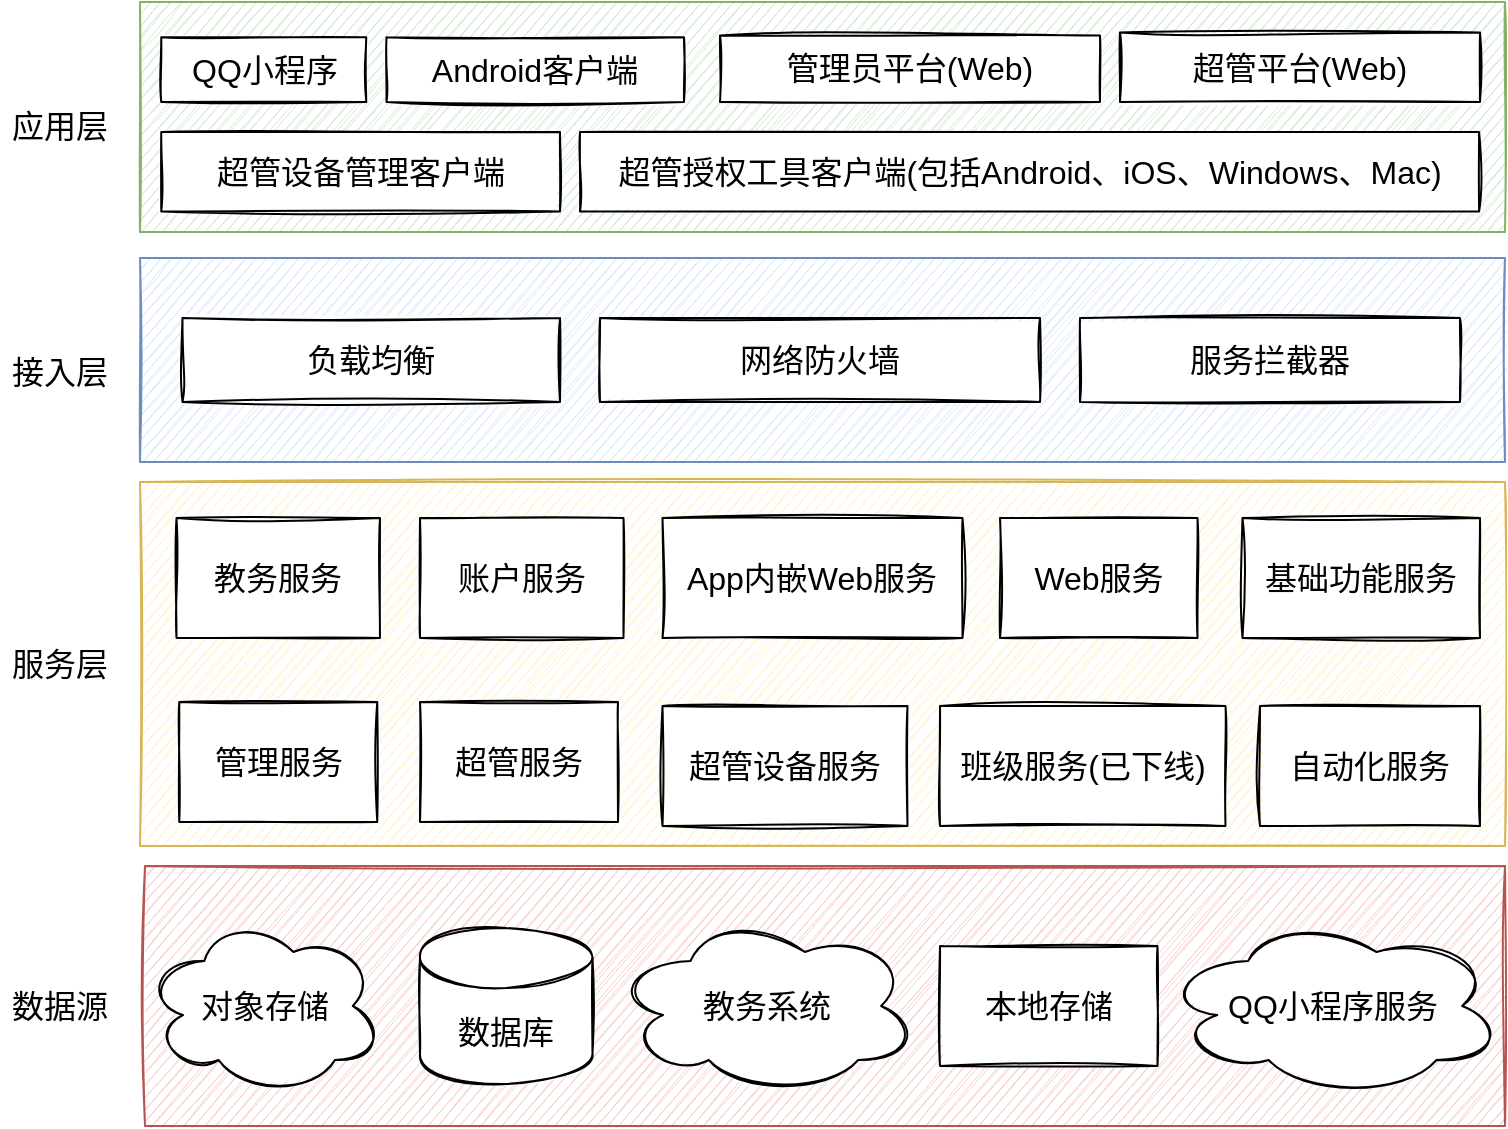 <mxfile version="16.5.1" type="device" pages="3"><diagram id="X-ZevOZ3WF04tHsJftMl" name="业务架构"><mxGraphModel dx="1038" dy="649" grid="1" gridSize="10" guides="1" tooltips="1" connect="1" arrows="1" fold="1" page="1" pageScale="1" pageWidth="827" pageHeight="1169" math="0" shadow="0"><root><mxCell id="0"/><mxCell id="1" parent="0"/><mxCell id="XX76mIYAO-r4ZB17DomH-38" value="" style="rounded=0;whiteSpace=wrap;html=1;sketch=1;fontSize=16;labelBackgroundColor=none;fillColor=#fff2cc;strokeColor=#d6b656;" parent="1" vertex="1"><mxGeometry x="100" y="310" width="682.5" height="182" as="geometry"/></mxCell><mxCell id="XX76mIYAO-r4ZB17DomH-39" value="" style="rounded=0;whiteSpace=wrap;html=1;sketch=1;fontSize=16;labelBackgroundColor=none;fillColor=#dae8fc;strokeColor=#6c8ebf;" parent="1" vertex="1"><mxGeometry x="100" y="198" width="682.5" height="102" as="geometry"/></mxCell><mxCell id="XX76mIYAO-r4ZB17DomH-40" value="" style="rounded=0;whiteSpace=wrap;html=1;sketch=1;fontSize=16;labelBackgroundColor=none;fillColor=#d5e8d4;strokeColor=#82b366;" parent="1" vertex="1"><mxGeometry x="100" y="70" width="682.5" height="115" as="geometry"/></mxCell><mxCell id="XX76mIYAO-r4ZB17DomH-41" value="" style="rounded=0;whiteSpace=wrap;html=1;sketch=1;fontSize=16;labelBackgroundColor=none;fillColor=#f8cecc;strokeColor=#b85450;" parent="1" vertex="1"><mxGeometry x="102.5" y="502" width="680" height="130" as="geometry"/></mxCell><mxCell id="XX76mIYAO-r4ZB17DomH-47" value="数据库" style="shape=cylinder3;whiteSpace=wrap;html=1;boundedLbl=1;backgroundOutline=1;size=15;sketch=1;fontSize=16;" parent="1" vertex="1"><mxGeometry x="240" y="533" width="86.25" height="78" as="geometry"/></mxCell><mxCell id="XX76mIYAO-r4ZB17DomH-52" value="对象存储" style="ellipse;shape=cloud;whiteSpace=wrap;html=1;sketch=1;fontSize=16;" parent="1" vertex="1"><mxGeometry x="102.5" y="527" width="118.75" height="90" as="geometry"/></mxCell><mxCell id="XX76mIYAO-r4ZB17DomH-53" value="负载均衡" style="rounded=0;whiteSpace=wrap;html=1;sketch=1;fontSize=16;" parent="1" vertex="1"><mxGeometry x="121.25" y="228" width="188.75" height="42" as="geometry"/></mxCell><mxCell id="XX76mIYAO-r4ZB17DomH-55" value="教务服务" style="rounded=0;whiteSpace=wrap;html=1;sketch=1;fontSize=16;" parent="1" vertex="1"><mxGeometry x="118.25" y="328" width="101.75" height="60" as="geometry"/></mxCell><mxCell id="XX76mIYAO-r4ZB17DomH-56" value="App内嵌Web服务" style="rounded=0;whiteSpace=wrap;html=1;sketch=1;fontSize=16;" parent="1" vertex="1"><mxGeometry x="361.25" y="328" width="150" height="60" as="geometry"/></mxCell><mxCell id="XX76mIYAO-r4ZB17DomH-60" value="管理员平台(Web)" style="rounded=0;whiteSpace=wrap;html=1;sketch=1;fontSize=16;" parent="1" vertex="1"><mxGeometry x="390" y="86.75" width="190" height="33.25" as="geometry"/></mxCell><mxCell id="XX76mIYAO-r4ZB17DomH-61" value="QQ小程序" style="rounded=0;whiteSpace=wrap;html=1;sketch=1;fontSize=16;" parent="1" vertex="1"><mxGeometry x="110.63" y="87.63" width="102.5" height="32.37" as="geometry"/></mxCell><mxCell id="XX76mIYAO-r4ZB17DomH-62" value="Android客户端" style="rounded=0;whiteSpace=wrap;html=1;sketch=1;fontSize=16;" parent="1" vertex="1"><mxGeometry x="223.25" y="87.63" width="148.75" height="32.37" as="geometry"/></mxCell><mxCell id="XX76mIYAO-r4ZB17DomH-71" value="数据源" style="text;html=1;strokeColor=none;fillColor=none;align=center;verticalAlign=middle;whiteSpace=wrap;rounded=0;labelBackgroundColor=none;sketch=1;fontSize=16;" parent="1" vertex="1"><mxGeometry x="30" y="557" width="60" height="30" as="geometry"/></mxCell><mxCell id="XX76mIYAO-r4ZB17DomH-72" value="应用层" style="text;html=1;strokeColor=none;fillColor=none;align=center;verticalAlign=middle;whiteSpace=wrap;rounded=0;labelBackgroundColor=none;sketch=1;fontSize=16;" parent="1" vertex="1"><mxGeometry x="30" y="117.25" width="60" height="30" as="geometry"/></mxCell><mxCell id="XX76mIYAO-r4ZB17DomH-73" value="接入层" style="text;html=1;strokeColor=none;fillColor=none;align=center;verticalAlign=middle;whiteSpace=wrap;rounded=0;labelBackgroundColor=none;sketch=1;fontSize=16;" parent="1" vertex="1"><mxGeometry x="30" y="240" width="60" height="30" as="geometry"/></mxCell><mxCell id="XX76mIYAO-r4ZB17DomH-74" value="服务层" style="text;html=1;strokeColor=none;fillColor=none;align=center;verticalAlign=middle;whiteSpace=wrap;rounded=0;labelBackgroundColor=none;sketch=1;fontSize=16;" parent="1" vertex="1"><mxGeometry x="30" y="386" width="60" height="30" as="geometry"/></mxCell><mxCell id="XX76mIYAO-r4ZB17DomH-75" value="本地存储" style="rounded=0;whiteSpace=wrap;html=1;sketch=1;fontSize=16;" parent="1" vertex="1"><mxGeometry x="500" y="542" width="108.75" height="60" as="geometry"/></mxCell><mxCell id="XX76mIYAO-r4ZB17DomH-76" value="教务系统" style="ellipse;shape=cloud;whiteSpace=wrap;html=1;sketch=1;fontSize=16;" parent="1" vertex="1"><mxGeometry x="337.12" y="527" width="152.5" height="90" as="geometry"/></mxCell><mxCell id="XX76mIYAO-r4ZB17DomH-78" value="网络防火墙" style="rounded=0;whiteSpace=wrap;html=1;sketch=1;fontSize=16;" parent="1" vertex="1"><mxGeometry x="330" y="228" width="220" height="42" as="geometry"/></mxCell><mxCell id="XX76mIYAO-r4ZB17DomH-79" value="服务拦截器" style="rounded=0;whiteSpace=wrap;html=1;sketch=1;fontSize=16;" parent="1" vertex="1"><mxGeometry x="570" y="228" width="190" height="42" as="geometry"/></mxCell><mxCell id="XX76mIYAO-r4ZB17DomH-81" value="账户服务" style="rounded=0;whiteSpace=wrap;html=1;sketch=1;fontSize=16;" parent="1" vertex="1"><mxGeometry x="240" y="328" width="101.75" height="60" as="geometry"/></mxCell><mxCell id="XX76mIYAO-r4ZB17DomH-82" value="Web服务" style="rounded=0;whiteSpace=wrap;html=1;sketch=1;fontSize=16;" parent="1" vertex="1"><mxGeometry x="530" y="328" width="98.75" height="60" as="geometry"/></mxCell><mxCell id="XX76mIYAO-r4ZB17DomH-84" value="超管设备服务" style="rounded=0;whiteSpace=wrap;html=1;sketch=1;fontSize=16;" parent="1" vertex="1"><mxGeometry x="361.25" y="422" width="122.5" height="60" as="geometry"/></mxCell><mxCell id="XX76mIYAO-r4ZB17DomH-85" value="基础功能服务" style="rounded=0;whiteSpace=wrap;html=1;sketch=1;fontSize=16;" parent="1" vertex="1"><mxGeometry x="651.25" y="328" width="118.75" height="60" as="geometry"/></mxCell><mxCell id="XX76mIYAO-r4ZB17DomH-86" value="超管服务" style="rounded=0;whiteSpace=wrap;html=1;sketch=1;fontSize=16;" parent="1" vertex="1"><mxGeometry x="240" y="420" width="99" height="60" as="geometry"/></mxCell><mxCell id="XX76mIYAO-r4ZB17DomH-88" value="管理服务" style="rounded=0;whiteSpace=wrap;html=1;sketch=1;fontSize=16;" parent="1" vertex="1"><mxGeometry x="119.63" y="420" width="99" height="60" as="geometry"/></mxCell><mxCell id="XX76mIYAO-r4ZB17DomH-90" value="班级服务(已下线)" style="rounded=0;whiteSpace=wrap;html=1;sketch=1;fontSize=16;" parent="1" vertex="1"><mxGeometry x="500" y="422" width="142.75" height="60" as="geometry"/></mxCell><mxCell id="XX76mIYAO-r4ZB17DomH-93" value="自动化服务" style="rounded=0;whiteSpace=wrap;html=1;sketch=1;fontSize=16;" parent="1" vertex="1"><mxGeometry x="660" y="422" width="110" height="60" as="geometry"/></mxCell><mxCell id="XX76mIYAO-r4ZB17DomH-94" value="超管平台(Web)" style="rounded=0;whiteSpace=wrap;html=1;sketch=1;fontSize=16;" parent="1" vertex="1"><mxGeometry x="590" y="85.25" width="180" height="34.75" as="geometry"/></mxCell><mxCell id="5zDHHqDj0dCOzAogAom2-1" value="QQ小程序服务" style="ellipse;shape=cloud;whiteSpace=wrap;html=1;sketch=1;fontSize=16;" parent="1" vertex="1"><mxGeometry x="611.25" y="527" width="171.25" height="90" as="geometry"/></mxCell><mxCell id="2NcuR3G4LiNfThhMuulz-1" value="超管授权工具客户端(包括Android、iOS、Windows、Mac)" style="rounded=0;whiteSpace=wrap;html=1;sketch=1;fontSize=16;" parent="1" vertex="1"><mxGeometry x="320" y="135" width="449.56" height="39.75" as="geometry"/></mxCell><mxCell id="2NcuR3G4LiNfThhMuulz-4" value="超管设备管理客户端" style="rounded=0;whiteSpace=wrap;html=1;sketch=1;fontSize=16;" parent="1" vertex="1"><mxGeometry x="110.63" y="135" width="199.37" height="39.75" as="geometry"/></mxCell></root></mxGraphModel></diagram><diagram id="SzL9TCVT_NT9c4ltLxHK" name="技术架构"><mxGraphModel dx="1481" dy="-243" grid="1" gridSize="10" guides="1" tooltips="1" connect="1" arrows="1" fold="1" page="1" pageScale="1" pageWidth="827" pageHeight="1169" math="0" shadow="0"><root><mxCell id="bq096kssrPDYW-RhwZ07-0"/><mxCell id="bq096kssrPDYW-RhwZ07-1" parent="bq096kssrPDYW-RhwZ07-0"/><mxCell id="Q7ApQDQQSKmRlkNseCdA-50" value="" style="rounded=0;whiteSpace=wrap;html=1;sketch=1;fontSize=16;labelBackgroundColor=none;fillColor=#60a917;fontColor=#ffffff;strokeColor=#2D7600;" parent="bq096kssrPDYW-RhwZ07-1" vertex="1"><mxGeometry x="44" y="2160" width="740" height="140" as="geometry"/></mxCell><mxCell id="Q7ApQDQQSKmRlkNseCdA-0" value="" style="rounded=0;whiteSpace=wrap;html=1;sketch=1;fontSize=16;labelBackgroundColor=none;fillColor=#1ba1e2;fontColor=#ffffff;strokeColor=#006EAF;" parent="bq096kssrPDYW-RhwZ07-1" vertex="1"><mxGeometry x="45.25" y="1763" width="738.75" height="377" as="geometry"/></mxCell><mxCell id="Q7ApQDQQSKmRlkNseCdA-2" value="" style="rounded=0;whiteSpace=wrap;html=1;sketch=1;fontSize=16;labelBackgroundColor=none;glass=0;" parent="bq096kssrPDYW-RhwZ07-1" vertex="1"><mxGeometry x="44" y="1190" width="740" height="505" as="geometry"/></mxCell><mxCell id="Q7ApQDQQSKmRlkNseCdA-4" value="MySQL" style="shape=cylinder3;whiteSpace=wrap;html=1;boundedLbl=1;backgroundOutline=1;size=15;sketch=1;fontSize=16;" parent="bq096kssrPDYW-RhwZ07-1" vertex="1"><mxGeometry x="154" y="2044" width="116" height="80" as="geometry"/></mxCell><mxCell id="Q7ApQDQQSKmRlkNseCdA-5" value="腾讯云COS&lt;br&gt;对象存储" style="ellipse;shape=cloud;whiteSpace=wrap;html=1;sketch=1;fontSize=16;" parent="bq096kssrPDYW-RhwZ07-1" vertex="1"><mxGeometry x="123.5" y="2197" width="152.5" height="90" as="geometry"/></mxCell><mxCell id="Q7ApQDQQSKmRlkNseCdA-9" value="" style="rounded=0;whiteSpace=wrap;html=1;sketch=1;fontSize=16;fillColor=#f8cecc;strokeColor=#b85450;" parent="bq096kssrPDYW-RhwZ07-1" vertex="1"><mxGeometry x="631" y="1237" width="140" height="210" as="geometry"/></mxCell><mxCell id="Q7ApQDQQSKmRlkNseCdA-10" value="" style="rounded=0;whiteSpace=wrap;html=1;sketch=1;fontSize=16;fillColor=#d5e8d4;strokeColor=#82b366;" parent="bq096kssrPDYW-RhwZ07-1" vertex="1"><mxGeometry x="55" y="1237" width="135" height="210" as="geometry"/></mxCell><mxCell id="Q7ApQDQQSKmRlkNseCdA-11" value="" style="rounded=0;whiteSpace=wrap;html=1;sketch=1;fontSize=16;fillColor=#fff2cc;strokeColor=#d6b656;" parent="bq096kssrPDYW-RhwZ07-1" vertex="1"><mxGeometry x="203" y="1237" width="418" height="210" as="geometry"/></mxCell><mxCell id="Q7ApQDQQSKmRlkNseCdA-12" value="" style="rounded=0;whiteSpace=wrap;html=1;sketch=1;fontSize=16;fillColor=#dae8fc;strokeColor=#6c8ebf;" parent="bq096kssrPDYW-RhwZ07-1" vertex="1"><mxGeometry x="170" y="1460" width="450" height="220" as="geometry"/></mxCell><mxCell id="Q7ApQDQQSKmRlkNseCdA-16" value="Docker环境" style="text;html=1;strokeColor=none;fillColor=none;align=center;verticalAlign=middle;whiteSpace=wrap;rounded=0;labelBackgroundColor=none;sketch=1;fontSize=16;" parent="bq096kssrPDYW-RhwZ07-1" vertex="1"><mxGeometry x="57.75" y="1779" width="90" height="30" as="geometry"/></mxCell><mxCell id="Q7ApQDQQSKmRlkNseCdA-17" value="Redis数据库" style="rounded=0;whiteSpace=wrap;html=1;sketch=1;fontSize=16;" parent="bq096kssrPDYW-RhwZ07-1" vertex="1"><mxGeometry x="364" y="2054" width="110" height="60" as="geometry"/></mxCell><mxCell id="Q7ApQDQQSKmRlkNseCdA-18" value="教务系统" style="ellipse;shape=cloud;whiteSpace=wrap;html=1;sketch=1;fontSize=16;" parent="bq096kssrPDYW-RhwZ07-1" vertex="1"><mxGeometry x="337.75" y="2197" width="152.5" height="90" as="geometry"/></mxCell><mxCell id="Q7ApQDQQSKmRlkNseCdA-19" value="CVM安全组" style="rounded=0;whiteSpace=wrap;html=1;sketch=1;fontSize=16;fillColor=#f8cecc;strokeColor=#b85450;gradientColor=#ea6b66;" parent="bq096kssrPDYW-RhwZ07-1" vertex="1"><mxGeometry x="44.25" y="1708" width="740" height="42" as="geometry"/></mxCell><mxCell id="Q7ApQDQQSKmRlkNseCdA-29" value="" style="rounded=0;whiteSpace=wrap;html=1;sketch=1;fontSize=16;fillColor=#e1d5e7;strokeColor=#9673a6;" parent="bq096kssrPDYW-RhwZ07-1" vertex="1"><mxGeometry x="630" y="1460" width="140" height="220" as="geometry"/></mxCell><mxCell id="Q7ApQDQQSKmRlkNseCdA-30" value="本地存储" style="rounded=0;whiteSpace=wrap;html=1;sketch=1;fontSize=16;" parent="bq096kssrPDYW-RhwZ07-1" vertex="1"><mxGeometry x="582" y="2054" width="84.5" height="60" as="geometry"/></mxCell><mxCell id="Q7ApQDQQSKmRlkNseCdA-35" value="Mybatis" style="rounded=0;whiteSpace=wrap;html=1;sketch=1;fontSize=16;" parent="bq096kssrPDYW-RhwZ07-1" vertex="1"><mxGeometry x="226.75" y="1982" width="80" height="42" as="geometry"/></mxCell><mxCell id="Q7ApQDQQSKmRlkNseCdA-38" value="COS Java SDK" style="rounded=0;whiteSpace=wrap;html=1;sketch=1;fontSize=16;" parent="bq096kssrPDYW-RhwZ07-1" vertex="1"><mxGeometry x="86.75" y="1982" width="127.25" height="42" as="geometry"/></mxCell><mxCell id="Q7ApQDQQSKmRlkNseCdA-39" value="RedisTemplate" style="rounded=0;whiteSpace=wrap;html=1;sketch=1;fontSize=16;" parent="bq096kssrPDYW-RhwZ07-1" vertex="1"><mxGeometry x="411" y="1982" width="121.75" height="42" as="geometry"/></mxCell><mxCell id="Q7ApQDQQSKmRlkNseCdA-40" value="IO" style="rounded=0;whiteSpace=wrap;html=1;sketch=1;fontSize=16;" parent="bq096kssrPDYW-RhwZ07-1" vertex="1"><mxGeometry x="544.75" y="1982" width="61" height="42" as="geometry"/></mxCell><mxCell id="Q7ApQDQQSKmRlkNseCdA-41" value="Jsoup" style="rounded=0;whiteSpace=wrap;html=1;sketch=1;fontSize=16;" parent="bq096kssrPDYW-RhwZ07-1" vertex="1"><mxGeometry x="319.5" y="1982" width="82.5" height="42" as="geometry"/></mxCell><mxCell id="Q7ApQDQQSKmRlkNseCdA-43" value="SpringBoot 主服务" style="rounded=0;whiteSpace=wrap;html=1;sketch=1;fontSize=16;" parent="bq096kssrPDYW-RhwZ07-1" vertex="1"><mxGeometry x="86.75" y="1891" width="170" height="62" as="geometry"/></mxCell><mxCell id="Q7ApQDQQSKmRlkNseCdA-44" value="Nginx负载均衡" style="rounded=0;whiteSpace=wrap;html=1;sketch=1;fontSize=16;" parent="bq096kssrPDYW-RhwZ07-1" vertex="1"><mxGeometry x="86.75" y="1824" width="362" height="42" as="geometry"/></mxCell><mxCell id="Q7ApQDQQSKmRlkNseCdA-46" value="Nginx Web服务" style="rounded=0;whiteSpace=wrap;html=1;sketch=1;fontSize=16;" parent="bq096kssrPDYW-RhwZ07-1" vertex="1"><mxGeometry x="474" y="1824" width="262" height="46" as="geometry"/></mxCell><mxCell id="Q7ApQDQQSKmRlkNseCdA-47" value="SpringBoot备用服务" style="rounded=0;whiteSpace=wrap;html=1;sketch=1;fontSize=16;" parent="bq096kssrPDYW-RhwZ07-1" vertex="1"><mxGeometry x="276" y="1891" width="170" height="62" as="geometry"/></mxCell><mxCell id="Q7ApQDQQSKmRlkNseCdA-49" value="PHP服务" style="rounded=0;whiteSpace=wrap;html=1;sketch=1;fontSize=16;" parent="bq096kssrPDYW-RhwZ07-1" vertex="1"><mxGeometry x="474" y="1894" width="110.25" height="60" as="geometry"/></mxCell><mxCell id="Q7ApQDQQSKmRlkNseCdA-52" value="外部服务" style="text;html=1;strokeColor=none;fillColor=none;align=center;verticalAlign=middle;whiteSpace=wrap;rounded=0;labelBackgroundColor=none;sketch=1;fontSize=16;" parent="bq096kssrPDYW-RhwZ07-1" vertex="1"><mxGeometry x="57.75" y="2167" width="76.25" height="30" as="geometry"/></mxCell><mxCell id="Q7ApQDQQSKmRlkNseCdA-54" value="静态资源" style="rounded=0;whiteSpace=wrap;html=1;sketch=1;fontSize=16;" parent="bq096kssrPDYW-RhwZ07-1" vertex="1"><mxGeometry x="605.75" y="1894" width="130.25" height="60" as="geometry"/></mxCell><mxCell id="Q7ApQDQQSKmRlkNseCdA-59" value="RSA私钥解密" style="rounded=0;whiteSpace=wrap;html=1;sketch=1;fontSize=16;" parent="bq096kssrPDYW-RhwZ07-1" vertex="1"><mxGeometry x="620" y="1982" width="114" height="42" as="geometry"/></mxCell><mxCell id="YnrN71pcTv11qqJu61eA-0" value="QQ小程序服务" style="ellipse;shape=cloud;whiteSpace=wrap;html=1;sketch=1;fontSize=16;" parent="bq096kssrPDYW-RhwZ07-1" vertex="1"><mxGeometry x="534.25" y="2197" width="180" height="90" as="geometry"/></mxCell><mxCell id="oqumT6lEzxha9qpkjuc0-0" value="小程序Api" style="rounded=0;whiteSpace=wrap;html=1;sketch=1;fontSize=16;" parent="bq096kssrPDYW-RhwZ07-1" vertex="1"><mxGeometry x="70.19" y="1394.5" width="100.81" height="40" as="geometry"/></mxCell><mxCell id="oqumT6lEzxha9qpkjuc0-2" value="md5.js" style="rounded=0;whiteSpace=wrap;html=1;sketch=1;fontSize=16;" parent="bq096kssrPDYW-RhwZ07-1" vertex="1"><mxGeometry x="73.19" y="1284" width="100.81" height="40" as="geometry"/></mxCell><mxCell id="a2gzFF2xLHLWV6r1eGWB-1" value="QQ小程序" style="text;html=1;strokeColor=none;fillColor=none;align=center;verticalAlign=middle;whiteSpace=wrap;rounded=0;labelBackgroundColor=none;sketch=1;fontSize=16;" parent="bq096kssrPDYW-RhwZ07-1" vertex="1"><mxGeometry x="78.6" y="1247" width="90" height="30" as="geometry"/></mxCell><mxCell id="a2gzFF2xLHLWV6r1eGWB-2" value="自定义组件" style="rounded=0;whiteSpace=wrap;html=1;sketch=1;fontSize=16;" parent="bq096kssrPDYW-RhwZ07-1" vertex="1"><mxGeometry x="71.83" y="1339" width="100.81" height="40" as="geometry"/></mxCell><mxCell id="a2gzFF2xLHLWV6r1eGWB-3" value="Android客户端" style="text;html=1;strokeColor=none;fillColor=none;align=center;verticalAlign=middle;whiteSpace=wrap;rounded=0;labelBackgroundColor=none;sketch=1;fontSize=16;" parent="bq096kssrPDYW-RhwZ07-1" vertex="1"><mxGeometry x="214.5" y="1247" width="113.25" height="30" as="geometry"/></mxCell><mxCell id="a2gzFF2xLHLWV6r1eGWB-5" value="Retrofit" style="rounded=0;whiteSpace=wrap;html=1;sketch=1;fontSize=16;" parent="bq096kssrPDYW-RhwZ07-1" vertex="1"><mxGeometry x="214.94" y="1282" width="76.06" height="33" as="geometry"/></mxCell><mxCell id="a2gzFF2xLHLWV6r1eGWB-6" value="自定义控件" style="rounded=0;whiteSpace=wrap;html=1;sketch=1;fontSize=16;" parent="bq096kssrPDYW-RhwZ07-1" vertex="1"><mxGeometry x="214.94" y="1323.5" width="93.06" height="33" as="geometry"/></mxCell><mxCell id="a2gzFF2xLHLWV6r1eGWB-7" value="MVVM架构" style="rounded=0;whiteSpace=wrap;html=1;sketch=1;fontSize=16;" parent="bq096kssrPDYW-RhwZ07-1" vertex="1"><mxGeometry x="214.94" y="1365" width="93.06" height="33" as="geometry"/></mxCell><mxCell id="a2gzFF2xLHLWV6r1eGWB-9" value="MVVM架构" style="rounded=0;whiteSpace=wrap;html=1;sketch=1;fontSize=16;" parent="bq096kssrPDYW-RhwZ07-1" vertex="1"><mxGeometry x="214.94" y="1365" width="93.06" height="33" as="geometry"/></mxCell><mxCell id="a2gzFF2xLHLWV6r1eGWB-10" value="OkHttp" style="rounded=0;whiteSpace=wrap;html=1;sketch=1;fontSize=16;" parent="bq096kssrPDYW-RhwZ07-1" vertex="1"><mxGeometry x="213.6" y="1406" width="93.06" height="33" as="geometry"/></mxCell><mxCell id="a2gzFF2xLHLWV6r1eGWB-11" value="百度地图SDK" style="rounded=0;whiteSpace=wrap;html=1;sketch=1;fontSize=16;" parent="bq096kssrPDYW-RhwZ07-1" vertex="1"><mxGeometry x="304.22" y="1284" width="125.06" height="33" as="geometry"/></mxCell><mxCell id="a2gzFF2xLHLWV6r1eGWB-12" value="QMUI" style="rounded=0;whiteSpace=wrap;html=1;sketch=1;fontSize=16;" parent="bq096kssrPDYW-RhwZ07-1" vertex="1"><mxGeometry x="322.5" y="1323.5" width="88.5" height="33" as="geometry"/></mxCell><mxCell id="Bdmje8c8LEMRGHIwce9C-1" value="注解处理器" style="rounded=0;whiteSpace=wrap;html=1;sketch=1;fontSize=16;" parent="bq096kssrPDYW-RhwZ07-1" vertex="1"><mxGeometry x="321.25" y="1364.5" width="90" height="33" as="geometry"/></mxCell><mxCell id="Bdmje8c8LEMRGHIwce9C-2" value="Glide" style="rounded=0;whiteSpace=wrap;html=1;sketch=1;fontSize=16;" parent="bq096kssrPDYW-RhwZ07-1" vertex="1"><mxGeometry x="315" y="1406" width="90" height="33" as="geometry"/></mxCell><mxCell id="Bdmje8c8LEMRGHIwce9C-3" value="X5内核" style="rounded=0;whiteSpace=wrap;html=1;sketch=1;fontSize=16;" parent="bq096kssrPDYW-RhwZ07-1" vertex="1"><mxGeometry x="439" y="1284" width="79.75" height="33" as="geometry"/></mxCell><mxCell id="Bdmje8c8LEMRGHIwce9C-4" value="MMKV" style="rounded=0;whiteSpace=wrap;html=1;sketch=1;fontSize=16;" parent="bq096kssrPDYW-RhwZ07-1" vertex="1"><mxGeometry x="425" y="1325.5" width="60" height="33" as="geometry"/></mxCell><mxCell id="Bdmje8c8LEMRGHIwce9C-5" value="QQ SDK" style="rounded=0;whiteSpace=wrap;html=1;sketch=1;fontSize=16;" parent="bq096kssrPDYW-RhwZ07-1" vertex="1"><mxGeometry x="431" y="1366.5" width="80" height="30" as="geometry"/></mxCell><mxCell id="Bdmje8c8LEMRGHIwce9C-6" value="微信SDK" style="rounded=0;whiteSpace=wrap;html=1;sketch=1;fontSize=16;" parent="bq096kssrPDYW-RhwZ07-1" vertex="1"><mxGeometry x="411.25" y="1406" width="80" height="33" as="geometry"/></mxCell><mxCell id="Bdmje8c8LEMRGHIwce9C-7" value="微博SDK" style="rounded=0;whiteSpace=wrap;html=1;sketch=1;fontSize=16;" parent="bq096kssrPDYW-RhwZ07-1" vertex="1"><mxGeometry x="526.75" y="1282" width="80" height="33" as="geometry"/></mxCell><mxCell id="Bdmje8c8LEMRGHIwce9C-8" value="Bugly SDK" style="rounded=0;whiteSpace=wrap;html=1;sketch=1;fontSize=16;" parent="bq096kssrPDYW-RhwZ07-1" vertex="1"><mxGeometry x="501" y="1323.5" width="105.75" height="33" as="geometry"/></mxCell><mxCell id="Bdmje8c8LEMRGHIwce9C-9" value="LeakCanary" style="rounded=0;whiteSpace=wrap;html=1;sketch=1;fontSize=16;" parent="bq096kssrPDYW-RhwZ07-1" vertex="1"><mxGeometry x="501" y="1406" width="105.75" height="33" as="geometry"/></mxCell><mxCell id="Bdmje8c8LEMRGHIwce9C-10" value="zxing" style="rounded=0;whiteSpace=wrap;html=1;sketch=1;fontSize=16;" parent="bq096kssrPDYW-RhwZ07-1" vertex="1"><mxGeometry x="526.75" y="1365" width="80" height="33" as="geometry"/></mxCell><mxCell id="UkaxuAZVOVOASva8uVhB-1" style="edgeStyle=orthogonalEdgeStyle;rounded=0;orthogonalLoop=1;jettySize=auto;html=1;exitX=0.5;exitY=1;exitDx=0;exitDy=0;" parent="bq096kssrPDYW-RhwZ07-1" source="Bdmje8c8LEMRGHIwce9C-6" target="Bdmje8c8LEMRGHIwce9C-6" edge="1"><mxGeometry relative="1" as="geometry"/></mxCell><mxCell id="UkaxuAZVOVOASva8uVhB-2" value="管理员平台（Web）" style="text;html=1;strokeColor=none;fillColor=none;align=center;verticalAlign=middle;whiteSpace=wrap;rounded=0;labelBackgroundColor=none;sketch=1;fontSize=16;" parent="bq096kssrPDYW-RhwZ07-1" vertex="1"><mxGeometry x="631" y="1247" width="136.62" height="30" as="geometry"/></mxCell><mxCell id="UkaxuAZVOVOASva8uVhB-3" value="layui" style="rounded=0;whiteSpace=wrap;html=1;sketch=1;fontSize=16;" parent="bq096kssrPDYW-RhwZ07-1" vertex="1"><mxGeometry x="650.59" y="1347" width="100.81" height="40" as="geometry"/></mxCell><mxCell id="UkaxuAZVOVOASva8uVhB-6" value="gVerify.js" style="rounded=0;whiteSpace=wrap;html=1;sketch=1;fontSize=16;" parent="bq096kssrPDYW-RhwZ07-1" vertex="1"><mxGeometry x="650.59" y="1294" width="100.81" height="40" as="geometry"/></mxCell><mxCell id="UkaxuAZVOVOASva8uVhB-7" value="应用平台" style="text;html=1;strokeColor=none;fillColor=none;align=center;verticalAlign=middle;whiteSpace=wrap;rounded=0;labelBackgroundColor=none;sketch=1;fontSize=16;" parent="bq096kssrPDYW-RhwZ07-1" vertex="1"><mxGeometry x="50.88" y="1200" width="90" height="30" as="geometry"/></mxCell><mxCell id="UkaxuAZVOVOASva8uVhB-8" value="超管平台授权工具" style="text;html=1;strokeColor=none;fillColor=none;align=center;verticalAlign=middle;whiteSpace=wrap;rounded=0;labelBackgroundColor=none;sketch=1;fontSize=16;" parent="bq096kssrPDYW-RhwZ07-1" vertex="1"><mxGeometry x="177" y="1470" width="143" height="30" as="geometry"/></mxCell><mxCell id="UkaxuAZVOVOASva8uVhB-9" value="" style="rounded=0;whiteSpace=wrap;html=1;sketch=1;fontSize=16;fillColor=#ffe6cc;strokeColor=#d79b00;" parent="bq096kssrPDYW-RhwZ07-1" vertex="1"><mxGeometry x="54.19" y="1460" width="100.81" height="220" as="geometry"/></mxCell><mxCell id="UkaxuAZVOVOASva8uVhB-10" value="超管平台&lt;br&gt;(Web)" style="text;html=1;strokeColor=none;fillColor=none;align=center;verticalAlign=middle;whiteSpace=wrap;rounded=0;labelBackgroundColor=none;sketch=1;fontSize=16;" parent="bq096kssrPDYW-RhwZ07-1" vertex="1"><mxGeometry x="56.6" y="1470" width="96" height="30" as="geometry"/></mxCell><mxCell id="UkaxuAZVOVOASva8uVhB-11" value="layui" style="rounded=0;whiteSpace=wrap;html=1;sketch=1;fontSize=16;" parent="bq096kssrPDYW-RhwZ07-1" vertex="1"><mxGeometry x="69.46" y="1588" width="65.54" height="20" as="geometry"/></mxCell><mxCell id="UkaxuAZVOVOASva8uVhB-12" value="simditor" style="rounded=0;whiteSpace=wrap;html=1;sketch=1;fontSize=16;" parent="bq096kssrPDYW-RhwZ07-1" vertex="1"><mxGeometry x="69.46" y="1551" width="65.54" height="25" as="geometry"/></mxCell><mxCell id="UkaxuAZVOVOASva8uVhB-13" value="echarts" style="rounded=0;whiteSpace=wrap;html=1;sketch=1;fontSize=16;" parent="bq096kssrPDYW-RhwZ07-1" vertex="1"><mxGeometry x="69.46" y="1514" width="65.54" height="26" as="geometry"/></mxCell><mxCell id="UkaxuAZVOVOASva8uVhB-14" value="jQuery" style="rounded=0;whiteSpace=wrap;html=1;sketch=1;fontSize=16;" parent="bq096kssrPDYW-RhwZ07-1" vertex="1"><mxGeometry x="650.59" y="1398" width="100.81" height="40" as="geometry"/></mxCell><mxCell id="UkaxuAZVOVOASva8uVhB-15" value="jQuery" style="rounded=0;whiteSpace=wrap;html=1;sketch=1;fontSize=16;" parent="bq096kssrPDYW-RhwZ07-1" vertex="1"><mxGeometry x="70.83" y="1619" width="65.54" height="20" as="geometry"/></mxCell><mxCell id="UkaxuAZVOVOASva8uVhB-19" value="" style="rounded=0;whiteSpace=wrap;html=1;sketch=1;fontSize=16;" parent="bq096kssrPDYW-RhwZ07-1" vertex="1"><mxGeometry x="184" y="1510" width="99" height="160" as="geometry"/></mxCell><mxCell id="UkaxuAZVOVOASva8uVhB-20" value="Android" style="text;html=1;strokeColor=none;fillColor=none;align=center;verticalAlign=middle;whiteSpace=wrap;rounded=0;labelBackgroundColor=none;sketch=1;fontSize=16;" parent="bq096kssrPDYW-RhwZ07-1" vertex="1"><mxGeometry x="181.23" y="1510" width="96" height="30" as="geometry"/></mxCell><mxCell id="UkaxuAZVOVOASva8uVhB-21" value="Retrofit" style="rounded=0;whiteSpace=wrap;html=1;sketch=1;fontSize=16;" parent="bq096kssrPDYW-RhwZ07-1" vertex="1"><mxGeometry x="190.73" y="1544" width="82.27" height="30" as="geometry"/></mxCell><mxCell id="UkaxuAZVOVOASva8uVhB-23" value="Scheme" style="rounded=0;whiteSpace=wrap;html=1;sketch=1;fontSize=16;" parent="bq096kssrPDYW-RhwZ07-1" vertex="1"><mxGeometry x="191.46" y="1633" width="81.54" height="27" as="geometry"/></mxCell><mxCell id="UkaxuAZVOVOASva8uVhB-25" value="DeviceUtil" style="rounded=0;whiteSpace=wrap;html=1;sketch=1;fontSize=16;" parent="bq096kssrPDYW-RhwZ07-1" vertex="1"><mxGeometry x="191.46" y="1589" width="81.54" height="30" as="geometry"/></mxCell><mxCell id="UkaxuAZVOVOASva8uVhB-28" value="" style="rounded=0;whiteSpace=wrap;html=1;sketch=1;fontSize=16;" parent="bq096kssrPDYW-RhwZ07-1" vertex="1"><mxGeometry x="291" y="1510" width="100.81" height="160" as="geometry"/></mxCell><mxCell id="UkaxuAZVOVOASva8uVhB-29" value="Windows" style="text;html=1;strokeColor=none;fillColor=none;align=center;verticalAlign=middle;whiteSpace=wrap;rounded=0;labelBackgroundColor=none;sketch=1;fontSize=16;" parent="bq096kssrPDYW-RhwZ07-1" vertex="1"><mxGeometry x="294.69" y="1510" width="96" height="30" as="geometry"/></mxCell><mxCell id="UkaxuAZVOVOASva8uVhB-30" value="jsmooth" style="rounded=0;whiteSpace=wrap;html=1;sketch=1;fontSize=16;" parent="bq096kssrPDYW-RhwZ07-1" vertex="1"><mxGeometry x="306.27" y="1607" width="65.54" height="20" as="geometry"/></mxCell><mxCell id="UkaxuAZVOVOASva8uVhB-31" value="JDK" style="rounded=0;whiteSpace=wrap;html=1;sketch=1;fontSize=16;" parent="bq096kssrPDYW-RhwZ07-1" vertex="1"><mxGeometry x="306.27" y="1574" width="65.54" height="20" as="geometry"/></mxCell><mxCell id="UkaxuAZVOVOASva8uVhB-32" value="Jsoup" style="rounded=0;whiteSpace=wrap;html=1;sketch=1;fontSize=16;" parent="bq096kssrPDYW-RhwZ07-1" vertex="1"><mxGeometry x="306.27" y="1540" width="65.54" height="20" as="geometry"/></mxCell><mxCell id="UkaxuAZVOVOASva8uVhB-33" value="InnoSetup" style="rounded=0;whiteSpace=wrap;html=1;sketch=1;fontSize=16;" parent="bq096kssrPDYW-RhwZ07-1" vertex="1"><mxGeometry x="303.64" y="1640" width="76.36" height="20" as="geometry"/></mxCell><mxCell id="lb57ebNhBB0mSjwjjce9-1" value="" style="rounded=0;whiteSpace=wrap;html=1;sketch=1;fontSize=16;" parent="bq096kssrPDYW-RhwZ07-1" vertex="1"><mxGeometry x="404.59" y="1510" width="205.41" height="160" as="geometry"/></mxCell><mxCell id="lb57ebNhBB0mSjwjjce9-2" value="iOS&amp;amp;MacOS" style="text;html=1;strokeColor=none;fillColor=none;align=center;verticalAlign=middle;whiteSpace=wrap;rounded=0;labelBackgroundColor=none;sketch=1;fontSize=16;" parent="bq096kssrPDYW-RhwZ07-1" vertex="1"><mxGeometry x="459.29" y="1510" width="96" height="30" as="geometry"/></mxCell><mxCell id="lb57ebNhBB0mSjwjjce9-7" value="自定义URL Scheme" style="rounded=0;whiteSpace=wrap;html=1;sketch=1;fontSize=16;" parent="bq096kssrPDYW-RhwZ07-1" vertex="1"><mxGeometry x="414.46" y="1630" width="187.54" height="33" as="geometry"/></mxCell><mxCell id="lb57ebNhBB0mSjwjjce9-8" value="SwiftUI" style="rounded=0;whiteSpace=wrap;html=1;sketch=1;fontSize=16;" parent="bq096kssrPDYW-RhwZ07-1" vertex="1"><mxGeometry x="414.46" y="1600" width="187.54" height="22" as="geometry"/></mxCell><mxCell id="lb57ebNhBB0mSjwjjce9-9" value="iOS Target" style="rounded=0;whiteSpace=wrap;html=1;sketch=1;fontSize=16;" parent="bq096kssrPDYW-RhwZ07-1" vertex="1"><mxGeometry x="414" y="1544" width="90" height="46" as="geometry"/></mxCell><mxCell id="lb57ebNhBB0mSjwjjce9-11" value="MacOS Target" style="rounded=0;whiteSpace=wrap;html=1;sketch=1;fontSize=16;" parent="bq096kssrPDYW-RhwZ07-1" vertex="1"><mxGeometry x="511.38" y="1544" width="89" height="46" as="geometry"/></mxCell><mxCell id="lb57ebNhBB0mSjwjjce9-12" value="超管设备管理&lt;br&gt;客户端" style="text;html=1;strokeColor=none;fillColor=none;align=center;verticalAlign=middle;whiteSpace=wrap;rounded=0;labelBackgroundColor=none;sketch=1;fontSize=16;" parent="bq096kssrPDYW-RhwZ07-1" vertex="1"><mxGeometry x="630" y="1470" width="143" height="30" as="geometry"/></mxCell><mxCell id="lb57ebNhBB0mSjwjjce9-15" value="RSA公钥加密" style="rounded=0;whiteSpace=wrap;html=1;sketch=1;fontSize=16;" parent="bq096kssrPDYW-RhwZ07-1" vertex="1"><mxGeometry x="646.79" y="1572" width="109.41" height="40" as="geometry"/></mxCell><mxCell id="lb57ebNhBB0mSjwjjce9-16" value="OkHttp" style="rounded=0;whiteSpace=wrap;html=1;sketch=1;fontSize=16;" parent="bq096kssrPDYW-RhwZ07-1" vertex="1"><mxGeometry x="650.59" y="1519" width="100.81" height="40" as="geometry"/></mxCell><mxCell id="lb57ebNhBB0mSjwjjce9-17" value="指纹认证" style="rounded=0;whiteSpace=wrap;html=1;sketch=1;fontSize=16;" parent="bq096kssrPDYW-RhwZ07-1" vertex="1"><mxGeometry x="650.59" y="1623" width="100.81" height="40" as="geometry"/></mxCell><mxCell id="lb57ebNhBB0mSjwjjce9-18" value="localStorage" style="rounded=0;whiteSpace=wrap;html=1;sketch=1;fontSize=11;" parent="bq096kssrPDYW-RhwZ07-1" vertex="1"><mxGeometry x="69.2" y="1650" width="70.8" height="20" as="geometry"/></mxCell></root></mxGraphModel></diagram><diagram id="w-8zSZqlNS_Lyxn6YD4V" name="账户-登录"><mxGraphModel dx="212" dy="132" grid="1" gridSize="10" guides="1" tooltips="1" connect="1" arrows="1" fold="1" page="1" pageScale="1" pageWidth="827" pageHeight="1169" math="0" shadow="0"><root><mxCell id="WRhntYGEug_kLeNUQC_V-0"/><mxCell id="WRhntYGEug_kLeNUQC_V-1" parent="WRhntYGEug_kLeNUQC_V-0"/><mxCell id="IqIZ0L270RWQW4N96u0G-0" value="" style="shape=umlLifeline;participant=umlActor;perimeter=lifelinePerimeter;whiteSpace=wrap;html=1;container=1;collapsible=0;recursiveResize=0;verticalAlign=top;spacingTop=36;outlineConnect=0;" parent="WRhntYGEug_kLeNUQC_V-1" vertex="1"><mxGeometry x="52" y="110" width="20" height="300" as="geometry"/></mxCell><mxCell id="VAPOv9IYF70Lrydjy_df-0" value="启动小程序" style="html=1;verticalAlign=bottom;endArrow=block;rounded=0;entryX=-0.08;entryY=-0.002;entryDx=0;entryDy=0;entryPerimeter=0;" edge="1" parent="IqIZ0L270RWQW4N96u0G-0" target="IqIZ0L270RWQW4N96u0G-6"><mxGeometry width="80" relative="1" as="geometry"><mxPoint x="10" y="80" as="sourcePoint"/><mxPoint x="90" y="80" as="targetPoint"/></mxGeometry></mxCell><mxCell id="IqIZ0L270RWQW4N96u0G-2" value="QQ小程序" style="shape=umlLifeline;perimeter=lifelinePerimeter;whiteSpace=wrap;html=1;container=1;collapsible=0;recursiveResize=0;outlineConnect=0;fillColor=#CFE2F3;strokeColor=default;" parent="WRhntYGEug_kLeNUQC_V-1" vertex="1"><mxGeometry x="122" y="110" width="100" height="300" as="geometry"/></mxCell><mxCell id="IqIZ0L270RWQW4N96u0G-6" value="" style="html=1;points=[];perimeter=orthogonalPerimeter;fillColor=#A4C2FE;strokeColor=default;" parent="IqIZ0L270RWQW4N96u0G-2" vertex="1"><mxGeometry x="45" y="80" width="10" height="180" as="geometry"/></mxCell><mxCell id="VAPOv9IYF70Lrydjy_df-12" value="请求获取openid&lt;br&gt;GET /getOpenid" style="html=1;verticalAlign=bottom;endArrow=block;rounded=0;entryX=0.3;entryY=0;entryDx=0;entryDy=0;entryPerimeter=0;" edge="1" parent="IqIZ0L270RWQW4N96u0G-2" target="VAPOv9IYF70Lrydjy_df-11"><mxGeometry width="80" relative="1" as="geometry"><mxPoint x="55" y="100" as="sourcePoint"/><mxPoint x="185" y="100" as="targetPoint"/></mxGeometry></mxCell><mxCell id="IqIZ0L270RWQW4N96u0G-3" value="Android APP" style="shape=umlLifeline;perimeter=lifelinePerimeter;whiteSpace=wrap;html=1;container=1;collapsible=0;recursiveResize=0;outlineConnect=0;fillColor=#CFE2F3;strokeColor=default;" parent="WRhntYGEug_kLeNUQC_V-1" vertex="1"><mxGeometry x="262" y="110" width="100" height="300" as="geometry"/></mxCell><mxCell id="IqIZ0L270RWQW4N96u0G-4" value="Server" style="shape=umlLifeline;perimeter=lifelinePerimeter;whiteSpace=wrap;html=1;container=1;collapsible=0;recursiveResize=0;outlineConnect=0;fillColor=#CFE2F3;strokeColor=default;" parent="WRhntYGEug_kLeNUQC_V-1" vertex="1"><mxGeometry x="412" y="110" width="100" height="300" as="geometry"/></mxCell><mxCell id="VAPOv9IYF70Lrydjy_df-11" value="" style="html=1;points=[];perimeter=orthogonalPerimeter;fillColor=#A4C2FE;strokeColor=default;" vertex="1" parent="IqIZ0L270RWQW4N96u0G-4"><mxGeometry x="45" y="100" width="10" height="170" as="geometry"/></mxCell><mxCell id="IqIZ0L270RWQW4N96u0G-5" value="MySQL" style="shape=umlLifeline;perimeter=lifelinePerimeter;whiteSpace=wrap;html=1;container=1;collapsible=0;recursiveResize=0;outlineConnect=0;fillColor=#CFE2F3;strokeColor=default;" parent="WRhntYGEug_kLeNUQC_V-1" vertex="1"><mxGeometry x="562" y="110" width="100" height="300" as="geometry"/></mxCell><mxCell id="VAPOv9IYF70Lrydjy_df-7" value="QQ小程序Server" style="shape=umlLifeline;perimeter=lifelinePerimeter;whiteSpace=wrap;html=1;container=1;collapsible=0;recursiveResize=0;outlineConnect=0;fillColor=#CFE2F3;strokeColor=default;" vertex="1" parent="WRhntYGEug_kLeNUQC_V-1"><mxGeometry x="712" y="110" width="100" height="300" as="geometry"/></mxCell><mxCell id="VAPOv9IYF70Lrydjy_df-14" value="" style="html=1;points=[];perimeter=orthogonalPerimeter;fillColor=#A4C2FE;strokeColor=default;" vertex="1" parent="VAPOv9IYF70Lrydjy_df-7"><mxGeometry x="45" y="120" width="10" height="70" as="geometry"/></mxCell><mxCell id="VAPOv9IYF70Lrydjy_df-16" value="返回请求结果" style="html=1;verticalAlign=bottom;endArrow=block;endSize=8;rounded=0;exitX=-0.094;exitY=0.802;exitDx=0;exitDy=0;exitPerimeter=0;endFill=1;entryX=0.927;entryY=0.444;entryDx=0;entryDy=0;entryPerimeter=0;" edge="1" parent="WRhntYGEug_kLeNUQC_V-1" source="VAPOv9IYF70Lrydjy_df-14" target="VAPOv9IYF70Lrydjy_df-11"><mxGeometry relative="1" as="geometry"><mxPoint x="757" y="286" as="sourcePoint"/><mxPoint x="470" y="286" as="targetPoint"/></mxGeometry></mxCell><mxCell id="VAPOv9IYF70Lrydjy_df-15" value="获取openid&lt;br&gt;GET https://api.q.qq.com/sns/jscode2session" style="html=1;verticalAlign=bottom;endArrow=block;rounded=0;entryX=-0.197;entryY=0.013;entryDx=0;entryDy=0;entryPerimeter=0;exitX=1.158;exitY=0.12;exitDx=0;exitDy=0;exitPerimeter=0;" edge="1" parent="WRhntYGEug_kLeNUQC_V-1" source="VAPOv9IYF70Lrydjy_df-11" target="VAPOv9IYF70Lrydjy_df-14"><mxGeometry width="80" relative="1" as="geometry"><mxPoint x="317.54" y="234.59" as="sourcePoint"/><mxPoint x="757.67" y="237.04" as="targetPoint"/></mxGeometry></mxCell><mxCell id="VAPOv9IYF70Lrydjy_df-17" value="透传请求结果" style="html=1;verticalAlign=bottom;endArrow=block;endSize=8;rounded=0;exitX=-0.13;exitY=0.83;exitDx=0;exitDy=0;exitPerimeter=0;endFill=1;" edge="1" parent="WRhntYGEug_kLeNUQC_V-1" source="VAPOv9IYF70Lrydjy_df-11" target="IqIZ0L270RWQW4N96u0G-6"><mxGeometry relative="1" as="geometry"><mxPoint x="450" y="310" as="sourcePoint"/><mxPoint x="180" y="310" as="targetPoint"/></mxGeometry></mxCell></root></mxGraphModel></diagram></mxfile>